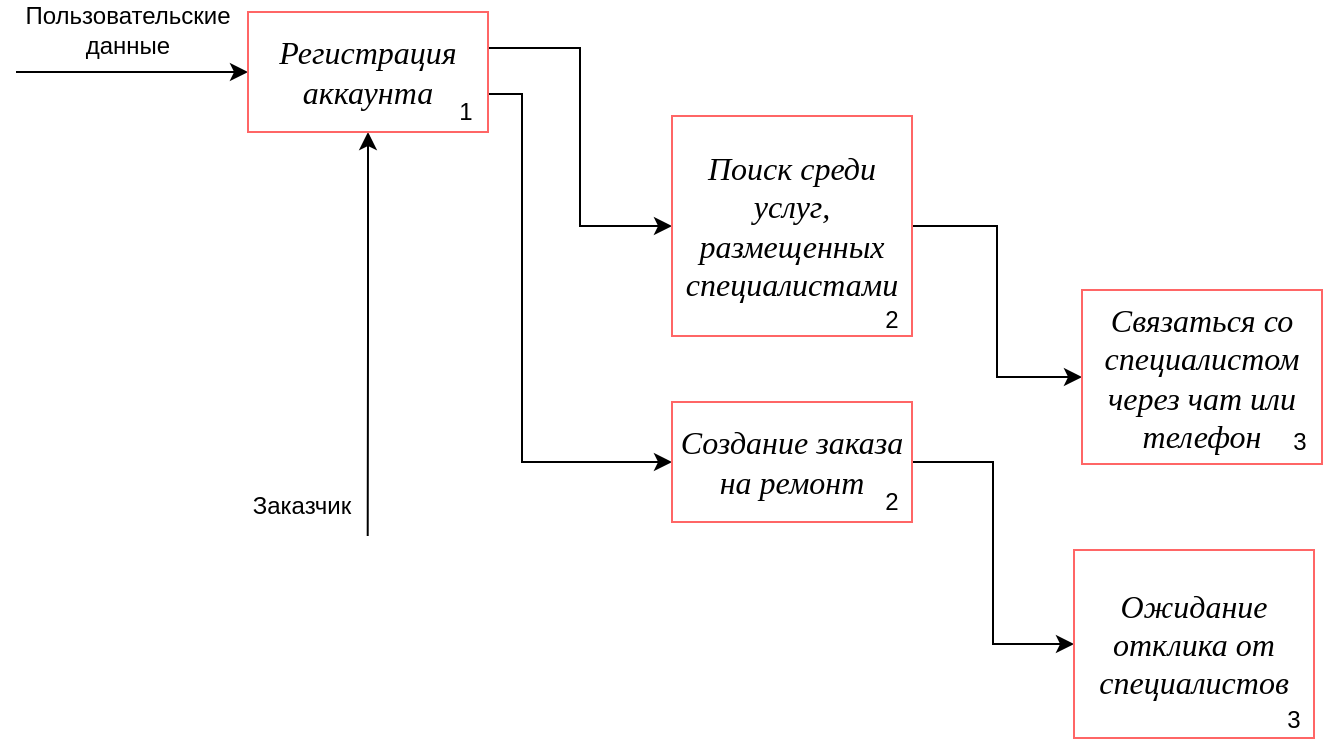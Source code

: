<mxfile version="21.3.7" type="github">
  <diagram name="Страница 1" id="xJsyMVKvMXLTNkcWZKba">
    <mxGraphModel dx="1094" dy="593" grid="0" gridSize="10" guides="1" tooltips="1" connect="1" arrows="1" fold="1" page="1" pageScale="1" pageWidth="2336" pageHeight="1654" math="0" shadow="0">
      <root>
        <mxCell id="0" />
        <mxCell id="1" parent="0" />
        <mxCell id="HMCEYHRRzIQeLrXfvPrk-3" style="edgeStyle=orthogonalEdgeStyle;rounded=0;orthogonalLoop=1;jettySize=auto;html=1;exitX=0;exitY=0.5;exitDx=0;exitDy=0;endArrow=none;endFill=0;startArrow=classic;startFill=1;" edge="1" parent="1" source="HMCEYHRRzIQeLrXfvPrk-2">
          <mxGeometry relative="1" as="geometry">
            <mxPoint x="633" y="274" as="targetPoint" />
          </mxGeometry>
        </mxCell>
        <mxCell id="HMCEYHRRzIQeLrXfvPrk-5" style="edgeStyle=orthogonalEdgeStyle;rounded=0;orthogonalLoop=1;jettySize=auto;html=1;exitX=0.5;exitY=1;exitDx=0;exitDy=0;startArrow=classic;startFill=1;endArrow=none;endFill=0;" edge="1" parent="1" source="HMCEYHRRzIQeLrXfvPrk-2">
          <mxGeometry relative="1" as="geometry">
            <mxPoint x="808.857" y="506.007" as="targetPoint" />
          </mxGeometry>
        </mxCell>
        <mxCell id="HMCEYHRRzIQeLrXfvPrk-11" style="edgeStyle=orthogonalEdgeStyle;rounded=0;orthogonalLoop=1;jettySize=auto;html=1;exitX=1;exitY=0.5;exitDx=0;exitDy=0;entryX=0;entryY=0.5;entryDx=0;entryDy=0;" edge="1" parent="1" source="HMCEYHRRzIQeLrXfvPrk-2" target="HMCEYHRRzIQeLrXfvPrk-7">
          <mxGeometry relative="1" as="geometry">
            <Array as="points">
              <mxPoint x="869" y="262" />
              <mxPoint x="915" y="262" />
              <mxPoint x="915" y="351" />
            </Array>
          </mxGeometry>
        </mxCell>
        <mxCell id="HMCEYHRRzIQeLrXfvPrk-12" style="edgeStyle=orthogonalEdgeStyle;rounded=0;orthogonalLoop=1;jettySize=auto;html=1;exitX=1;exitY=0.5;exitDx=0;exitDy=0;entryX=0;entryY=0.5;entryDx=0;entryDy=0;" edge="1" parent="1" source="HMCEYHRRzIQeLrXfvPrk-2" target="HMCEYHRRzIQeLrXfvPrk-8">
          <mxGeometry relative="1" as="geometry">
            <Array as="points">
              <mxPoint x="869" y="285" />
              <mxPoint x="886" y="285" />
              <mxPoint x="886" y="469" />
            </Array>
          </mxGeometry>
        </mxCell>
        <mxCell id="HMCEYHRRzIQeLrXfvPrk-2" value="Регистрация аккаунта" style="rounded=0;whiteSpace=wrap;html=1;fontFamily=GOST type A Regular;fontSource=https%3A%2F%2Fwebfonts.pro%2Flight-fonts%2F123-gost_type_a.html;fontStyle=2;strokeColor=#ff6666;fontSize=16;" vertex="1" parent="1">
          <mxGeometry x="749" y="244" width="120" height="60" as="geometry" />
        </mxCell>
        <mxCell id="HMCEYHRRzIQeLrXfvPrk-4" value="Пользовательские данные" style="text;html=1;strokeColor=none;fillColor=none;align=center;verticalAlign=middle;whiteSpace=wrap;rounded=0;" vertex="1" parent="1">
          <mxGeometry x="659" y="238" width="60" height="30" as="geometry" />
        </mxCell>
        <mxCell id="HMCEYHRRzIQeLrXfvPrk-6" value="Заказчик" style="text;html=1;strokeColor=none;fillColor=none;align=center;verticalAlign=middle;whiteSpace=wrap;rounded=0;" vertex="1" parent="1">
          <mxGeometry x="746" y="476" width="60" height="30" as="geometry" />
        </mxCell>
        <mxCell id="HMCEYHRRzIQeLrXfvPrk-13" style="edgeStyle=orthogonalEdgeStyle;rounded=0;orthogonalLoop=1;jettySize=auto;html=1;exitX=1;exitY=0.5;exitDx=0;exitDy=0;entryX=0;entryY=0.5;entryDx=0;entryDy=0;" edge="1" parent="1" source="HMCEYHRRzIQeLrXfvPrk-7" target="HMCEYHRRzIQeLrXfvPrk-10">
          <mxGeometry relative="1" as="geometry" />
        </mxCell>
        <mxCell id="HMCEYHRRzIQeLrXfvPrk-7" value="Поиск среди услуг, размещенных специалистами" style="rounded=0;whiteSpace=wrap;html=1;fontFamily=GOST type A Regular;fontSource=https%3A%2F%2Fwebfonts.pro%2Flight-fonts%2F123-gost_type_a.html;fontStyle=2;strokeColor=#ff6666;fontSize=16;" vertex="1" parent="1">
          <mxGeometry x="961" y="296" width="120" height="110" as="geometry" />
        </mxCell>
        <mxCell id="HMCEYHRRzIQeLrXfvPrk-14" style="edgeStyle=orthogonalEdgeStyle;rounded=0;orthogonalLoop=1;jettySize=auto;html=1;exitX=1;exitY=0.5;exitDx=0;exitDy=0;entryX=0;entryY=0.5;entryDx=0;entryDy=0;" edge="1" parent="1" source="HMCEYHRRzIQeLrXfvPrk-8" target="HMCEYHRRzIQeLrXfvPrk-9">
          <mxGeometry relative="1" as="geometry" />
        </mxCell>
        <mxCell id="HMCEYHRRzIQeLrXfvPrk-8" value="Создание заказа на ремонт" style="rounded=0;whiteSpace=wrap;html=1;fontFamily=GOST type A Regular;fontSource=https%3A%2F%2Fwebfonts.pro%2Flight-fonts%2F123-gost_type_a.html;fontStyle=2;strokeColor=#ff6666;fontSize=16;" vertex="1" parent="1">
          <mxGeometry x="961" y="439" width="120" height="60" as="geometry" />
        </mxCell>
        <mxCell id="HMCEYHRRzIQeLrXfvPrk-9" value="Ожидание отклика от специалистов" style="rounded=0;whiteSpace=wrap;html=1;fontFamily=GOST type A Regular;fontSource=https%3A%2F%2Fwebfonts.pro%2Flight-fonts%2F123-gost_type_a.html;fontStyle=2;strokeColor=#ff6666;fontSize=16;" vertex="1" parent="1">
          <mxGeometry x="1162" y="513" width="120" height="94" as="geometry" />
        </mxCell>
        <mxCell id="HMCEYHRRzIQeLrXfvPrk-10" value="Связаться со специалистом через чат или телефон" style="rounded=0;whiteSpace=wrap;html=1;fontFamily=GOST type A Regular;fontSource=https%3A%2F%2Fwebfonts.pro%2Flight-fonts%2F123-gost_type_a.html;fontStyle=2;strokeColor=#ff6666;fontSize=16;" vertex="1" parent="1">
          <mxGeometry x="1166" y="383" width="120" height="87" as="geometry" />
        </mxCell>
        <mxCell id="HMCEYHRRzIQeLrXfvPrk-15" value="1" style="text;html=1;strokeColor=none;fillColor=none;align=center;verticalAlign=middle;whiteSpace=wrap;rounded=0;" vertex="1" parent="1">
          <mxGeometry x="851" y="288" width="14" height="11" as="geometry" />
        </mxCell>
        <mxCell id="HMCEYHRRzIQeLrXfvPrk-16" value="2" style="text;html=1;strokeColor=none;fillColor=none;align=center;verticalAlign=middle;whiteSpace=wrap;rounded=0;" vertex="1" parent="1">
          <mxGeometry x="1064" y="392" width="14" height="11" as="geometry" />
        </mxCell>
        <mxCell id="HMCEYHRRzIQeLrXfvPrk-17" value="2" style="text;html=1;strokeColor=none;fillColor=none;align=center;verticalAlign=middle;whiteSpace=wrap;rounded=0;" vertex="1" parent="1">
          <mxGeometry x="1064" y="483" width="14" height="11" as="geometry" />
        </mxCell>
        <mxCell id="HMCEYHRRzIQeLrXfvPrk-18" value="3" style="text;html=1;strokeColor=none;fillColor=none;align=center;verticalAlign=middle;whiteSpace=wrap;rounded=0;" vertex="1" parent="1">
          <mxGeometry x="1268" y="453" width="14" height="11" as="geometry" />
        </mxCell>
        <mxCell id="HMCEYHRRzIQeLrXfvPrk-19" value="3" style="text;html=1;strokeColor=none;fillColor=none;align=center;verticalAlign=middle;whiteSpace=wrap;rounded=0;" vertex="1" parent="1">
          <mxGeometry x="1265" y="592" width="14" height="11" as="geometry" />
        </mxCell>
      </root>
    </mxGraphModel>
  </diagram>
</mxfile>
